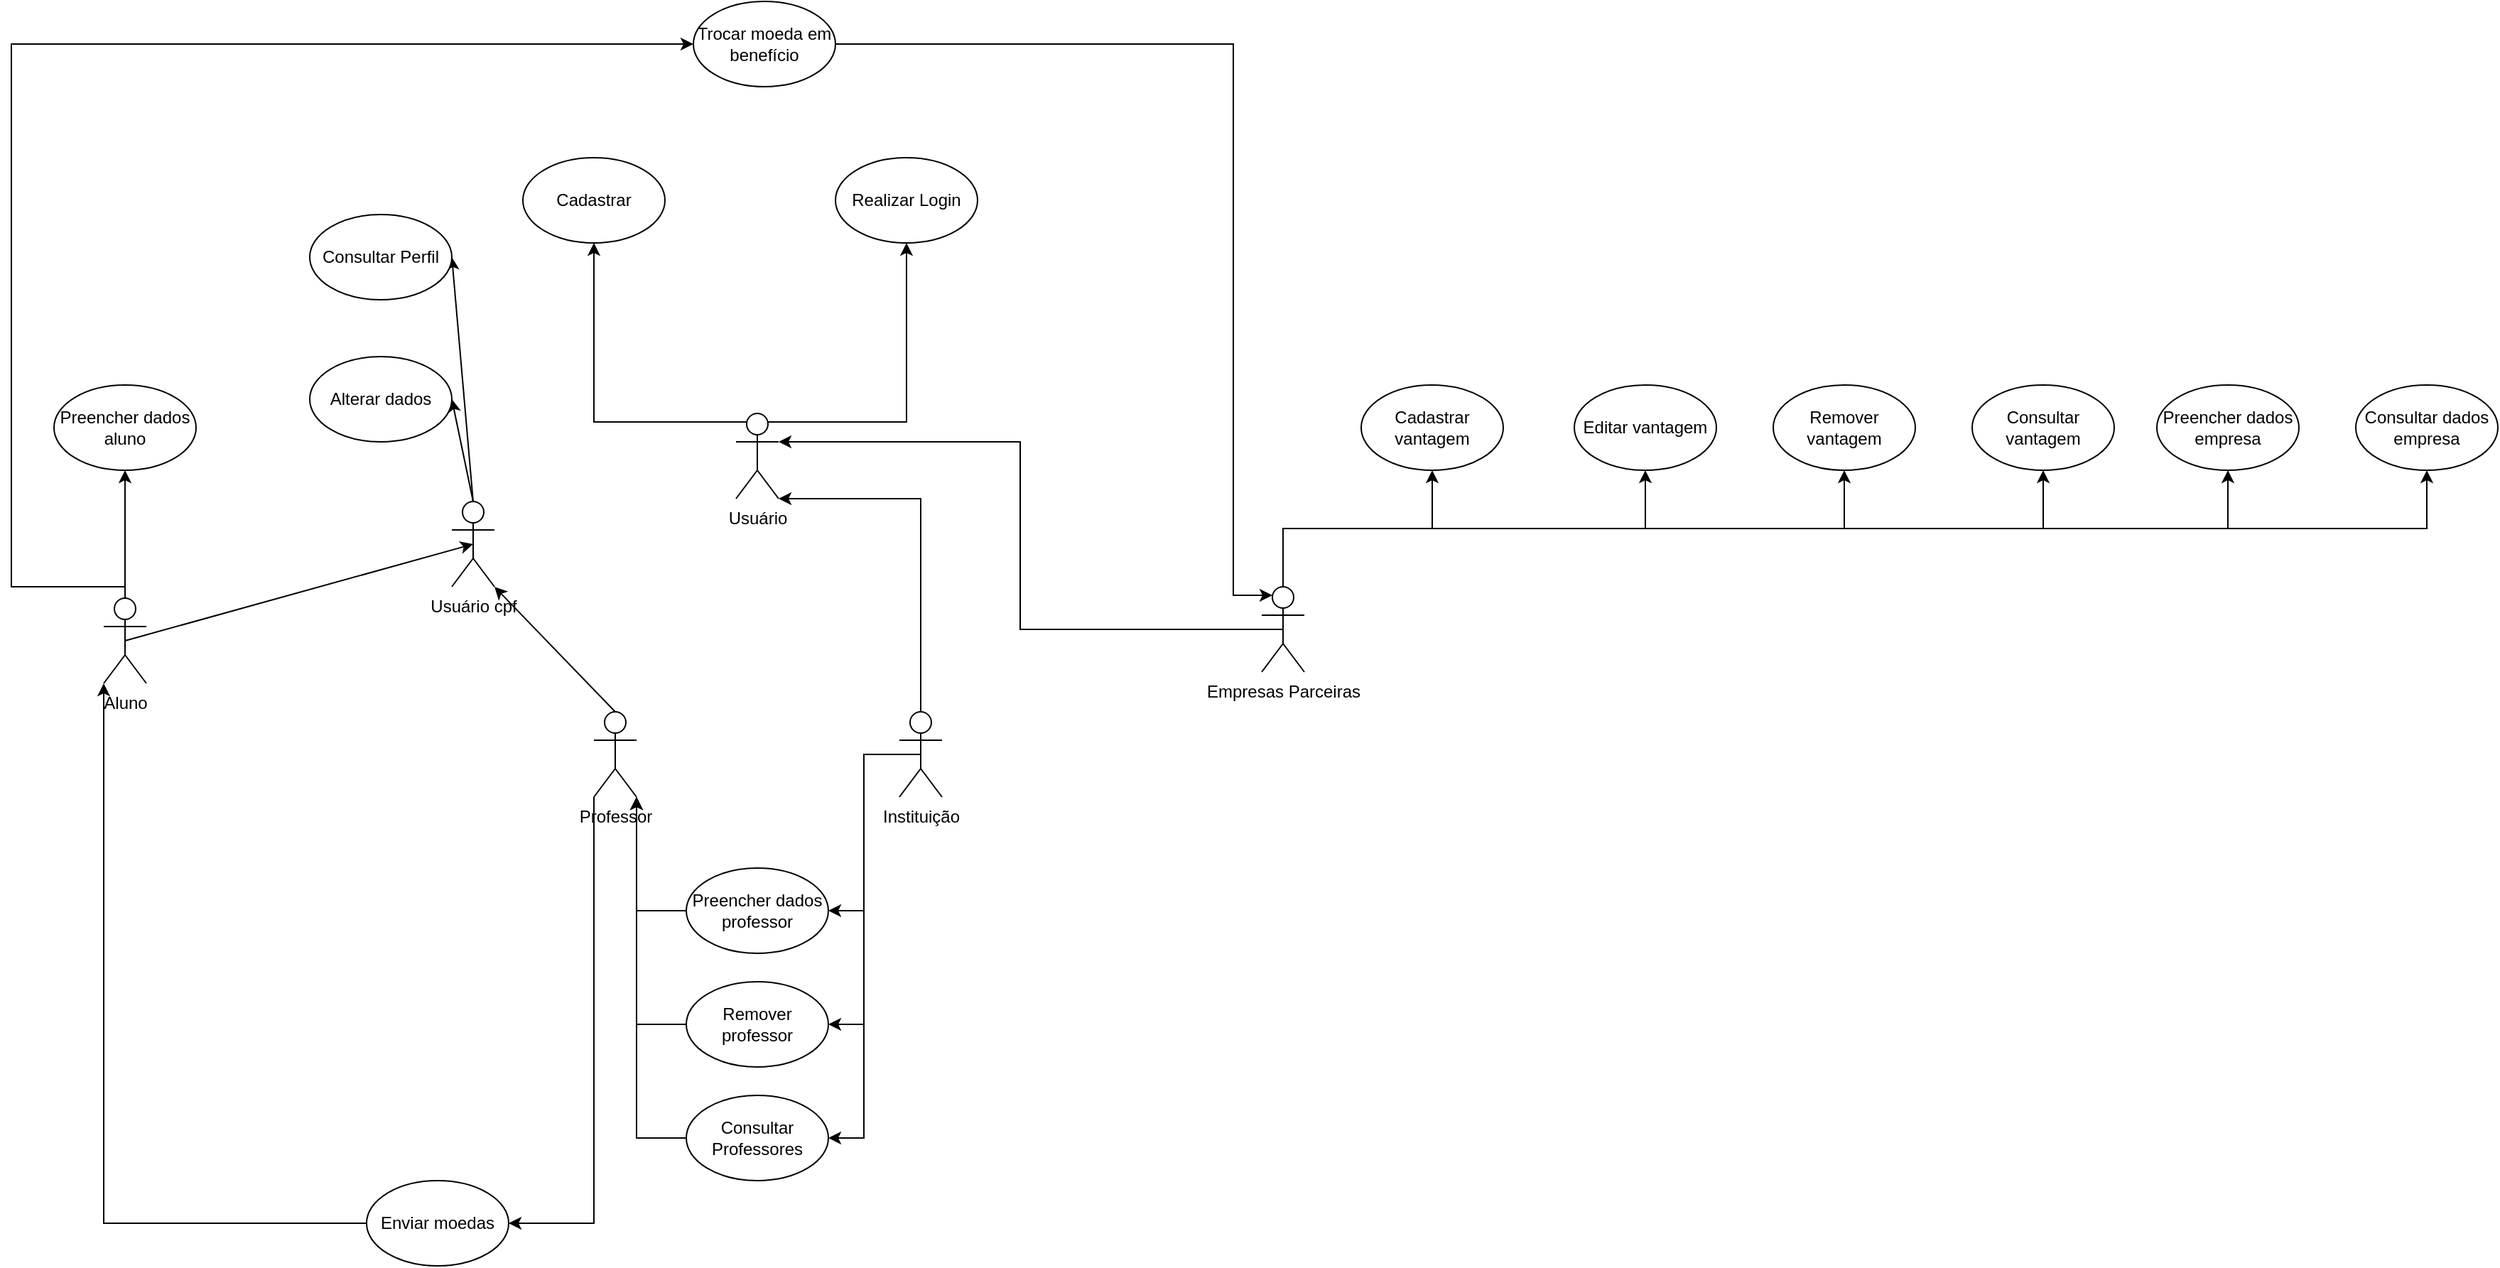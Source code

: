 <mxfile>
    <diagram name="Página-1" id="3I6oQf0BSBRgLEMh9V0E">
        <mxGraphModel dx="2628" dy="1740" grid="1" gridSize="10" guides="1" tooltips="1" connect="1" arrows="1" fold="1" page="1" pageScale="1" pageWidth="827" pageHeight="1169" math="0" shadow="0">
            <root>
                <mxCell id="0"/>
                <mxCell id="1" parent="0"/>
                <mxCell id="xVn4Jh1f6LnYu56NWIbm-53" value="" style="ellipse;whiteSpace=wrap;html=1;align=center;aspect=fixed;fillColor=none;strokeColor=none;resizable=0;perimeter=centerPerimeter;rotatable=0;allowArrows=0;points=[];outlineConnect=1;" parent="1" vertex="1">
                    <mxGeometry x="-715" y="340" width="10" height="10" as="geometry"/>
                </mxCell>
                <mxCell id="xVn4Jh1f6LnYu56NWIbm-56" value="" style="ellipse;whiteSpace=wrap;html=1;align=center;aspect=fixed;fillColor=none;strokeColor=none;resizable=0;perimeter=centerPerimeter;rotatable=0;allowArrows=0;points=[];outlineConnect=1;" parent="1" vertex="1">
                    <mxGeometry x="-245" y="490" width="10" height="10" as="geometry"/>
                </mxCell>
                <mxCell id="xVn4Jh1f6LnYu56NWIbm-66" value="" style="ellipse;whiteSpace=wrap;html=1;align=center;aspect=fixed;fillColor=none;strokeColor=none;resizable=0;perimeter=centerPerimeter;rotatable=0;allowArrows=0;points=[];outlineConnect=1;" parent="1" vertex="1">
                    <mxGeometry x="175" y="440" width="10" height="10" as="geometry"/>
                </mxCell>
                <mxCell id="xVn4Jh1f6LnYu56NWIbm-69" value="" style="ellipse;whiteSpace=wrap;html=1;align=center;aspect=fixed;fillColor=none;strokeColor=none;resizable=0;perimeter=centerPerimeter;rotatable=0;allowArrows=0;points=[];outlineConnect=1;" parent="1" vertex="1">
                    <mxGeometry x="-355" y="280" width="10" height="10" as="geometry"/>
                </mxCell>
                <mxCell id="qpvdiSuhptsh8bJ0AhLp-29" style="edgeStyle=orthogonalEdgeStyle;rounded=0;orthogonalLoop=1;jettySize=auto;html=1;exitX=0.25;exitY=0.1;exitDx=0;exitDy=0;exitPerimeter=0;entryX=0.5;entryY=1;entryDx=0;entryDy=0;" parent="1" source="qpvdiSuhptsh8bJ0AhLp-1" target="qpvdiSuhptsh8bJ0AhLp-25" edge="1">
                    <mxGeometry relative="1" as="geometry"/>
                </mxCell>
                <mxCell id="qpvdiSuhptsh8bJ0AhLp-30" style="edgeStyle=orthogonalEdgeStyle;rounded=0;orthogonalLoop=1;jettySize=auto;html=1;exitX=0.75;exitY=0.1;exitDx=0;exitDy=0;exitPerimeter=0;entryX=0.5;entryY=1;entryDx=0;entryDy=0;" parent="1" source="qpvdiSuhptsh8bJ0AhLp-1" target="qpvdiSuhptsh8bJ0AhLp-26" edge="1">
                    <mxGeometry relative="1" as="geometry"/>
                </mxCell>
                <mxCell id="qpvdiSuhptsh8bJ0AhLp-1" value="Usuário&lt;div&gt;&lt;br&gt;&lt;/div&gt;" style="shape=umlActor;verticalLabelPosition=bottom;verticalAlign=top;html=1;outlineConnect=0;" parent="1" vertex="1">
                    <mxGeometry x="-370" y="30" width="30" height="60" as="geometry"/>
                </mxCell>
                <mxCell id="qpvdiSuhptsh8bJ0AhLp-54" style="edgeStyle=orthogonalEdgeStyle;rounded=0;orthogonalLoop=1;jettySize=auto;html=1;exitX=0.5;exitY=0;exitDx=0;exitDy=0;exitPerimeter=0;entryX=0.5;entryY=1;entryDx=0;entryDy=0;" parent="1" source="qpvdiSuhptsh8bJ0AhLp-9" target="qpvdiSuhptsh8bJ0AhLp-51" edge="1">
                    <mxGeometry relative="1" as="geometry"/>
                </mxCell>
                <mxCell id="qpvdiSuhptsh8bJ0AhLp-90" style="edgeStyle=orthogonalEdgeStyle;rounded=0;orthogonalLoop=1;jettySize=auto;html=1;exitX=0.5;exitY=0;exitDx=0;exitDy=0;exitPerimeter=0;entryX=0;entryY=0.5;entryDx=0;entryDy=0;" parent="1" source="qpvdiSuhptsh8bJ0AhLp-9" target="qpvdiSuhptsh8bJ0AhLp-89" edge="1">
                    <mxGeometry relative="1" as="geometry">
                        <Array as="points">
                            <mxPoint x="-800" y="152"/>
                            <mxPoint x="-880" y="152"/>
                            <mxPoint x="-880" y="-230"/>
                        </Array>
                    </mxGeometry>
                </mxCell>
                <mxCell id="qpvdiSuhptsh8bJ0AhLp-9" value="Aluno" style="shape=umlActor;verticalLabelPosition=bottom;verticalAlign=top;html=1;outlineConnect=0;" parent="1" vertex="1">
                    <mxGeometry x="-815" y="160" width="30" height="60" as="geometry"/>
                </mxCell>
                <mxCell id="qpvdiSuhptsh8bJ0AhLp-83" style="edgeStyle=orthogonalEdgeStyle;rounded=0;orthogonalLoop=1;jettySize=auto;html=1;exitX=0;exitY=1;exitDx=0;exitDy=0;exitPerimeter=0;entryX=1;entryY=0.5;entryDx=0;entryDy=0;" parent="1" source="qpvdiSuhptsh8bJ0AhLp-10" target="qpvdiSuhptsh8bJ0AhLp-82" edge="1">
                    <mxGeometry relative="1" as="geometry"/>
                </mxCell>
                <mxCell id="qpvdiSuhptsh8bJ0AhLp-10" value="Professor" style="shape=umlActor;verticalLabelPosition=bottom;verticalAlign=top;html=1;outlineConnect=0;" parent="1" vertex="1">
                    <mxGeometry x="-470" y="240" width="30" height="60" as="geometry"/>
                </mxCell>
                <mxCell id="qpvdiSuhptsh8bJ0AhLp-67" style="edgeStyle=orthogonalEdgeStyle;rounded=0;orthogonalLoop=1;jettySize=auto;html=1;exitX=0.5;exitY=0.5;exitDx=0;exitDy=0;exitPerimeter=0;entryX=1;entryY=0.5;entryDx=0;entryDy=0;" parent="1" source="qpvdiSuhptsh8bJ0AhLp-11" target="qpvdiSuhptsh8bJ0AhLp-55" edge="1">
                    <mxGeometry relative="1" as="geometry"/>
                </mxCell>
                <mxCell id="qpvdiSuhptsh8bJ0AhLp-71" style="edgeStyle=orthogonalEdgeStyle;rounded=0;orthogonalLoop=1;jettySize=auto;html=1;exitX=0.5;exitY=0.5;exitDx=0;exitDy=0;exitPerimeter=0;entryX=1;entryY=0.5;entryDx=0;entryDy=0;" parent="1" source="qpvdiSuhptsh8bJ0AhLp-11" target="qpvdiSuhptsh8bJ0AhLp-70" edge="1">
                    <mxGeometry relative="1" as="geometry"/>
                </mxCell>
                <mxCell id="qpvdiSuhptsh8bJ0AhLp-74" style="edgeStyle=orthogonalEdgeStyle;rounded=0;orthogonalLoop=1;jettySize=auto;html=1;exitX=0.5;exitY=0.5;exitDx=0;exitDy=0;exitPerimeter=0;entryX=1;entryY=0.5;entryDx=0;entryDy=0;" parent="1" source="qpvdiSuhptsh8bJ0AhLp-11" target="qpvdiSuhptsh8bJ0AhLp-73" edge="1">
                    <mxGeometry relative="1" as="geometry"/>
                </mxCell>
                <mxCell id="qpvdiSuhptsh8bJ0AhLp-11" value="Instituição" style="shape=umlActor;verticalLabelPosition=bottom;verticalAlign=top;html=1;outlineConnect=0;" parent="1" vertex="1">
                    <mxGeometry x="-255" y="240" width="30" height="60" as="geometry"/>
                </mxCell>
                <mxCell id="qpvdiSuhptsh8bJ0AhLp-39" style="edgeStyle=orthogonalEdgeStyle;rounded=0;orthogonalLoop=1;jettySize=auto;html=1;exitX=0.5;exitY=0;exitDx=0;exitDy=0;exitPerimeter=0;entryX=0.5;entryY=1;entryDx=0;entryDy=0;" parent="1" source="qpvdiSuhptsh8bJ0AhLp-14" target="qpvdiSuhptsh8bJ0AhLp-33" edge="1">
                    <mxGeometry relative="1" as="geometry"/>
                </mxCell>
                <mxCell id="qpvdiSuhptsh8bJ0AhLp-41" style="edgeStyle=orthogonalEdgeStyle;rounded=0;orthogonalLoop=1;jettySize=auto;html=1;exitX=0.5;exitY=0;exitDx=0;exitDy=0;exitPerimeter=0;entryX=0.5;entryY=1;entryDx=0;entryDy=0;" parent="1" source="qpvdiSuhptsh8bJ0AhLp-14" target="qpvdiSuhptsh8bJ0AhLp-34" edge="1">
                    <mxGeometry relative="1" as="geometry"/>
                </mxCell>
                <mxCell id="qpvdiSuhptsh8bJ0AhLp-42" style="edgeStyle=orthogonalEdgeStyle;rounded=0;orthogonalLoop=1;jettySize=auto;html=1;exitX=0.5;exitY=0;exitDx=0;exitDy=0;exitPerimeter=0;entryX=0.5;entryY=1;entryDx=0;entryDy=0;" parent="1" source="qpvdiSuhptsh8bJ0AhLp-14" target="qpvdiSuhptsh8bJ0AhLp-35" edge="1">
                    <mxGeometry relative="1" as="geometry"/>
                </mxCell>
                <mxCell id="qpvdiSuhptsh8bJ0AhLp-43" style="edgeStyle=orthogonalEdgeStyle;rounded=0;orthogonalLoop=1;jettySize=auto;html=1;exitX=0.5;exitY=0;exitDx=0;exitDy=0;exitPerimeter=0;entryX=0.5;entryY=1;entryDx=0;entryDy=0;" parent="1" source="qpvdiSuhptsh8bJ0AhLp-14" target="qpvdiSuhptsh8bJ0AhLp-36" edge="1">
                    <mxGeometry relative="1" as="geometry"/>
                </mxCell>
                <mxCell id="qpvdiSuhptsh8bJ0AhLp-49" style="edgeStyle=orthogonalEdgeStyle;rounded=0;orthogonalLoop=1;jettySize=auto;html=1;exitX=0.5;exitY=0;exitDx=0;exitDy=0;exitPerimeter=0;entryX=0.5;entryY=1;entryDx=0;entryDy=0;" parent="1" source="qpvdiSuhptsh8bJ0AhLp-14" target="qpvdiSuhptsh8bJ0AhLp-47" edge="1">
                    <mxGeometry relative="1" as="geometry"/>
                </mxCell>
                <mxCell id="qpvdiSuhptsh8bJ0AhLp-53" style="edgeStyle=orthogonalEdgeStyle;rounded=0;orthogonalLoop=1;jettySize=auto;html=1;exitX=0.5;exitY=0;exitDx=0;exitDy=0;exitPerimeter=0;entryX=0.5;entryY=1;entryDx=0;entryDy=0;" parent="1" source="qpvdiSuhptsh8bJ0AhLp-14" target="qpvdiSuhptsh8bJ0AhLp-52" edge="1">
                    <mxGeometry relative="1" as="geometry"/>
                </mxCell>
                <mxCell id="qpvdiSuhptsh8bJ0AhLp-14" value="Empresas Parceiras" style="shape=umlActor;verticalLabelPosition=bottom;verticalAlign=top;html=1;outlineConnect=0;" parent="1" vertex="1">
                    <mxGeometry y="152" width="30" height="60" as="geometry"/>
                </mxCell>
                <mxCell id="qpvdiSuhptsh8bJ0AhLp-17" style="edgeStyle=orthogonalEdgeStyle;rounded=0;orthogonalLoop=1;jettySize=auto;html=1;exitX=0.5;exitY=0.5;exitDx=0;exitDy=0;exitPerimeter=0;entryX=1;entryY=0.333;entryDx=0;entryDy=0;entryPerimeter=0;" parent="1" source="qpvdiSuhptsh8bJ0AhLp-14" target="qpvdiSuhptsh8bJ0AhLp-1" edge="1">
                    <mxGeometry relative="1" as="geometry"/>
                </mxCell>
                <mxCell id="qpvdiSuhptsh8bJ0AhLp-20" style="edgeStyle=orthogonalEdgeStyle;rounded=0;orthogonalLoop=1;jettySize=auto;html=1;exitX=0.5;exitY=0;exitDx=0;exitDy=0;exitPerimeter=0;" parent="1" source="qpvdiSuhptsh8bJ0AhLp-11" target="qpvdiSuhptsh8bJ0AhLp-1" edge="1">
                    <mxGeometry relative="1" as="geometry">
                        <Array as="points">
                            <mxPoint x="-240" y="90"/>
                        </Array>
                    </mxGeometry>
                </mxCell>
                <mxCell id="qpvdiSuhptsh8bJ0AhLp-25" value="Cadastrar" style="ellipse;whiteSpace=wrap;html=1;" parent="1" vertex="1">
                    <mxGeometry x="-520" y="-150" width="100" height="60" as="geometry"/>
                </mxCell>
                <mxCell id="qpvdiSuhptsh8bJ0AhLp-26" value="Realizar Login" style="ellipse;whiteSpace=wrap;html=1;" parent="1" vertex="1">
                    <mxGeometry x="-300" y="-150" width="100" height="60" as="geometry"/>
                </mxCell>
                <mxCell id="qpvdiSuhptsh8bJ0AhLp-33" value="Cadastrar vantagem" style="ellipse;whiteSpace=wrap;html=1;" parent="1" vertex="1">
                    <mxGeometry x="70" y="10" width="100" height="60" as="geometry"/>
                </mxCell>
                <mxCell id="qpvdiSuhptsh8bJ0AhLp-34" value="Editar vantagem" style="ellipse;whiteSpace=wrap;html=1;" parent="1" vertex="1">
                    <mxGeometry x="220" y="10" width="100" height="60" as="geometry"/>
                </mxCell>
                <mxCell id="qpvdiSuhptsh8bJ0AhLp-35" value="Remover vantagem" style="ellipse;whiteSpace=wrap;html=1;" parent="1" vertex="1">
                    <mxGeometry x="360" y="10" width="100" height="60" as="geometry"/>
                </mxCell>
                <mxCell id="qpvdiSuhptsh8bJ0AhLp-36" value="Consultar vantagem" style="ellipse;whiteSpace=wrap;html=1;" parent="1" vertex="1">
                    <mxGeometry x="500" y="10" width="100" height="60" as="geometry"/>
                </mxCell>
                <mxCell id="qpvdiSuhptsh8bJ0AhLp-47" value="Preencher dados empresa" style="ellipse;whiteSpace=wrap;html=1;" parent="1" vertex="1">
                    <mxGeometry x="630" y="10" width="100" height="60" as="geometry"/>
                </mxCell>
                <mxCell id="qpvdiSuhptsh8bJ0AhLp-51" value="Preencher dados aluno" style="ellipse;whiteSpace=wrap;html=1;" parent="1" vertex="1">
                    <mxGeometry x="-850" y="10" width="100" height="60" as="geometry"/>
                </mxCell>
                <mxCell id="qpvdiSuhptsh8bJ0AhLp-52" value="Consultar dados empresa" style="ellipse;whiteSpace=wrap;html=1;" parent="1" vertex="1">
                    <mxGeometry x="770" y="10" width="100" height="60" as="geometry"/>
                </mxCell>
                <mxCell id="qpvdiSuhptsh8bJ0AhLp-55" value="Preencher dados professor" style="ellipse;whiteSpace=wrap;html=1;" parent="1" vertex="1">
                    <mxGeometry x="-405" y="350" width="100" height="60" as="geometry"/>
                </mxCell>
                <mxCell id="qpvdiSuhptsh8bJ0AhLp-68" style="edgeStyle=orthogonalEdgeStyle;rounded=0;orthogonalLoop=1;jettySize=auto;html=1;exitX=0;exitY=0.5;exitDx=0;exitDy=0;entryX=1;entryY=1;entryDx=0;entryDy=0;entryPerimeter=0;" parent="1" source="qpvdiSuhptsh8bJ0AhLp-55" target="qpvdiSuhptsh8bJ0AhLp-10" edge="1">
                    <mxGeometry relative="1" as="geometry"/>
                </mxCell>
                <mxCell id="qpvdiSuhptsh8bJ0AhLp-70" value="Remover professor" style="ellipse;whiteSpace=wrap;html=1;" parent="1" vertex="1">
                    <mxGeometry x="-405" y="430" width="100" height="60" as="geometry"/>
                </mxCell>
                <mxCell id="qpvdiSuhptsh8bJ0AhLp-72" style="edgeStyle=orthogonalEdgeStyle;rounded=0;orthogonalLoop=1;jettySize=auto;html=1;exitX=0;exitY=0.5;exitDx=0;exitDy=0;entryX=1;entryY=1;entryDx=0;entryDy=0;entryPerimeter=0;" parent="1" source="qpvdiSuhptsh8bJ0AhLp-70" target="qpvdiSuhptsh8bJ0AhLp-10" edge="1">
                    <mxGeometry relative="1" as="geometry"/>
                </mxCell>
                <mxCell id="qpvdiSuhptsh8bJ0AhLp-73" value="Consultar Professores" style="ellipse;whiteSpace=wrap;html=1;" parent="1" vertex="1">
                    <mxGeometry x="-405" y="510" width="100" height="60" as="geometry"/>
                </mxCell>
                <mxCell id="qpvdiSuhptsh8bJ0AhLp-75" style="edgeStyle=orthogonalEdgeStyle;rounded=0;orthogonalLoop=1;jettySize=auto;html=1;exitX=0;exitY=0.5;exitDx=0;exitDy=0;entryX=1;entryY=1;entryDx=0;entryDy=0;entryPerimeter=0;" parent="1" source="qpvdiSuhptsh8bJ0AhLp-73" target="qpvdiSuhptsh8bJ0AhLp-10" edge="1">
                    <mxGeometry relative="1" as="geometry"/>
                </mxCell>
                <mxCell id="qpvdiSuhptsh8bJ0AhLp-82" value="Enviar moedas" style="ellipse;whiteSpace=wrap;html=1;" parent="1" vertex="1">
                    <mxGeometry x="-630" y="570" width="100" height="60" as="geometry"/>
                </mxCell>
                <mxCell id="qpvdiSuhptsh8bJ0AhLp-84" style="edgeStyle=orthogonalEdgeStyle;rounded=0;orthogonalLoop=1;jettySize=auto;html=1;exitX=0;exitY=0.5;exitDx=0;exitDy=0;entryX=0;entryY=1;entryDx=0;entryDy=0;entryPerimeter=0;" parent="1" source="qpvdiSuhptsh8bJ0AhLp-82" target="qpvdiSuhptsh8bJ0AhLp-9" edge="1">
                    <mxGeometry relative="1" as="geometry"/>
                </mxCell>
                <mxCell id="qpvdiSuhptsh8bJ0AhLp-89" value="Trocar moeda em benefício" style="ellipse;whiteSpace=wrap;html=1;" parent="1" vertex="1">
                    <mxGeometry x="-400" y="-260" width="100" height="60" as="geometry"/>
                </mxCell>
                <mxCell id="qpvdiSuhptsh8bJ0AhLp-91" style="edgeStyle=orthogonalEdgeStyle;rounded=0;orthogonalLoop=1;jettySize=auto;html=1;exitX=1;exitY=0.5;exitDx=0;exitDy=0;entryX=0.25;entryY=0.1;entryDx=0;entryDy=0;entryPerimeter=0;" parent="1" source="qpvdiSuhptsh8bJ0AhLp-89" target="qpvdiSuhptsh8bJ0AhLp-14" edge="1">
                    <mxGeometry relative="1" as="geometry">
                        <Array as="points">
                            <mxPoint x="-300" y="-230"/>
                            <mxPoint x="-20" y="-230"/>
                            <mxPoint x="-20" y="158"/>
                        </Array>
                    </mxGeometry>
                </mxCell>
                <mxCell id="8" style="edgeStyle=none;html=1;exitX=0.5;exitY=0;exitDx=0;exitDy=0;exitPerimeter=0;entryX=1;entryY=0.5;entryDx=0;entryDy=0;" edge="1" parent="1" source="2" target="7">
                    <mxGeometry relative="1" as="geometry">
                        <mxPoint x="-555" y="10" as="targetPoint"/>
                    </mxGeometry>
                </mxCell>
                <mxCell id="10" style="edgeStyle=none;html=1;exitX=0.5;exitY=0;exitDx=0;exitDy=0;exitPerimeter=0;entryX=1;entryY=0.5;entryDx=0;entryDy=0;" edge="1" parent="1" source="2" target="6">
                    <mxGeometry relative="1" as="geometry"/>
                </mxCell>
                <mxCell id="2" value="Usuário cpf" style="shape=umlActor;verticalLabelPosition=bottom;verticalAlign=top;html=1;outlineConnect=0;" vertex="1" parent="1">
                    <mxGeometry x="-570" y="92" width="30" height="60" as="geometry"/>
                </mxCell>
                <mxCell id="4" style="edgeStyle=none;html=1;exitX=0.5;exitY=0.5;exitDx=0;exitDy=0;exitPerimeter=0;entryX=0.5;entryY=0.5;entryDx=0;entryDy=0;entryPerimeter=0;" edge="1" parent="1" source="qpvdiSuhptsh8bJ0AhLp-9" target="2">
                    <mxGeometry relative="1" as="geometry"/>
                </mxCell>
                <mxCell id="5" style="edgeStyle=none;html=1;exitX=0.5;exitY=0;exitDx=0;exitDy=0;exitPerimeter=0;" edge="1" parent="1" source="qpvdiSuhptsh8bJ0AhLp-10">
                    <mxGeometry relative="1" as="geometry">
                        <mxPoint x="-540" y="152" as="targetPoint"/>
                    </mxGeometry>
                </mxCell>
                <mxCell id="6" value="Consultar Perfil" style="ellipse;whiteSpace=wrap;html=1;" vertex="1" parent="1">
                    <mxGeometry x="-670" y="-110" width="100" height="60" as="geometry"/>
                </mxCell>
                <mxCell id="7" value="Alterar dados" style="ellipse;whiteSpace=wrap;html=1;" vertex="1" parent="1">
                    <mxGeometry x="-670" y="-10" width="100" height="60" as="geometry"/>
                </mxCell>
            </root>
        </mxGraphModel>
    </diagram>
</mxfile>